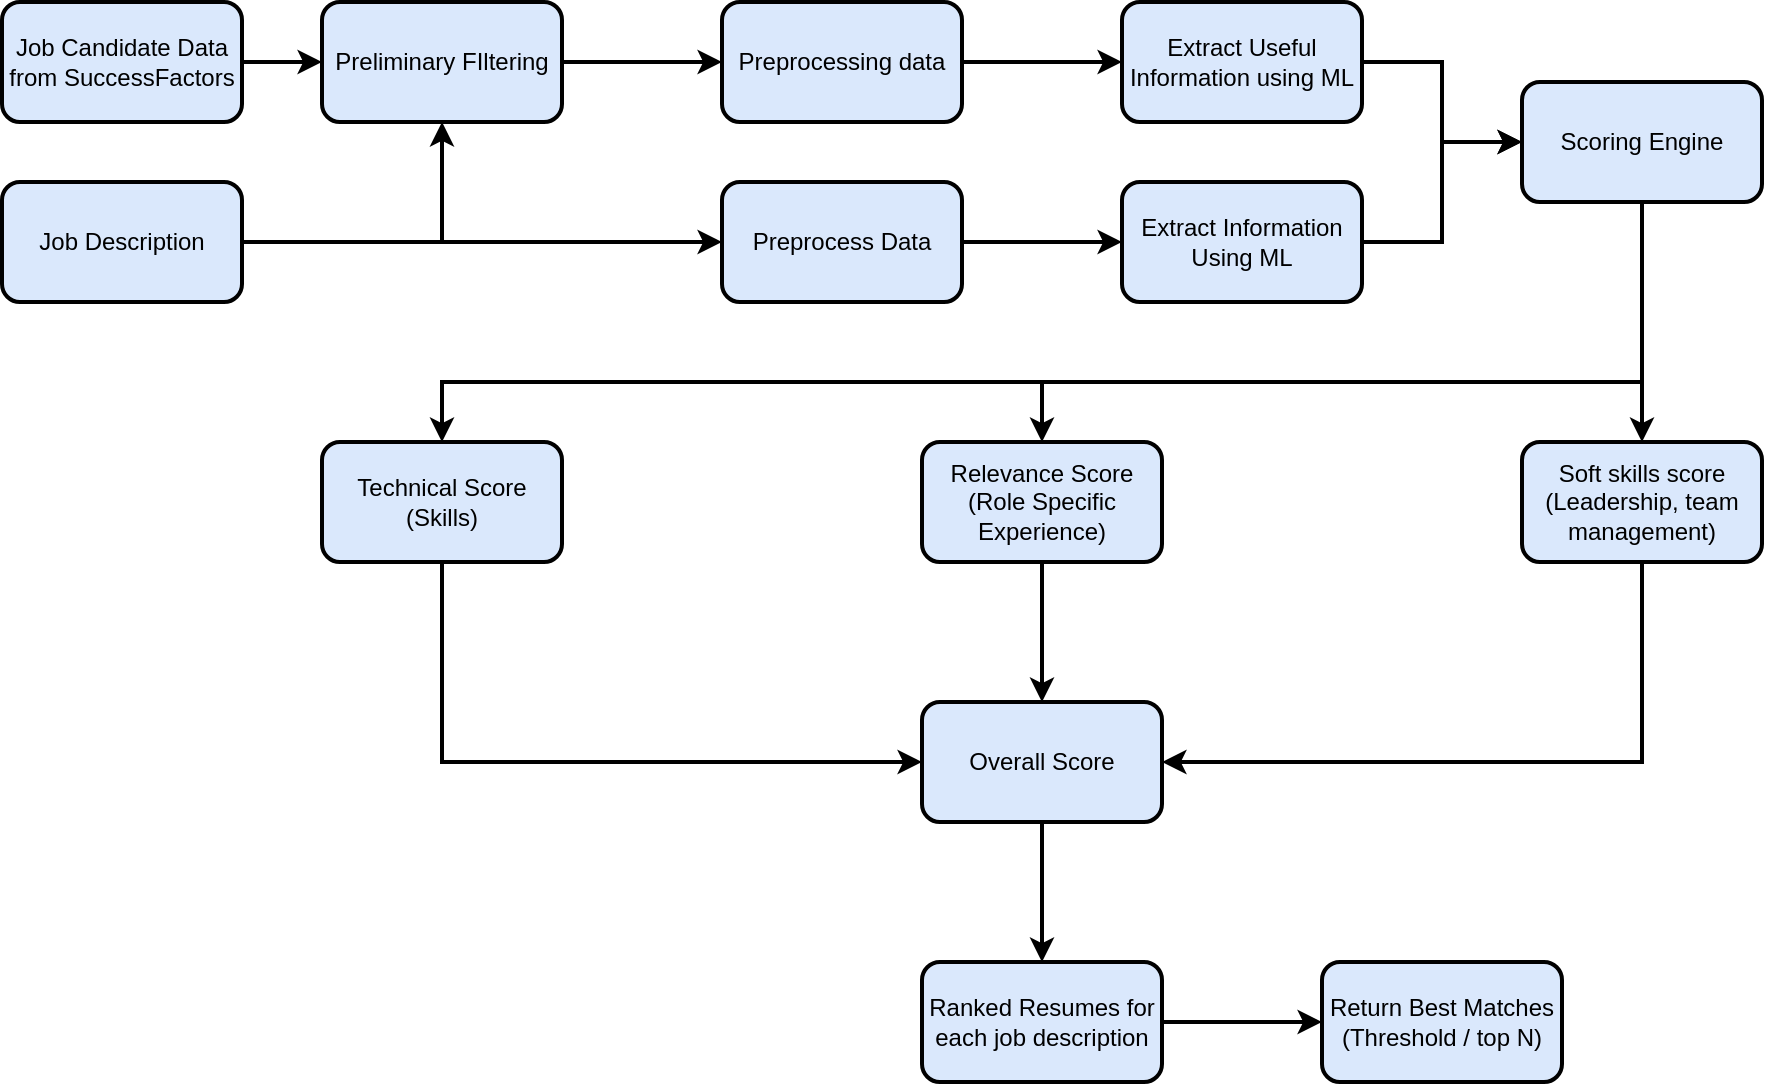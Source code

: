 <mxfile version="14.4.3" type="device"><diagram id="lnOO5z_GM4nIbJo83VT7" name="Page-1"><mxGraphModel dx="2036" dy="796" grid="1" gridSize="10" guides="1" tooltips="1" connect="1" arrows="1" fold="1" page="1" pageScale="1" pageWidth="850" pageHeight="1100" math="0" shadow="0"><root><mxCell id="0"/><mxCell id="1" parent="0"/><mxCell id="Vndsv8HNFcwhyWEVAsZS-29" value="" style="edgeStyle=orthogonalEdgeStyle;rounded=0;orthogonalLoop=1;jettySize=auto;html=1;strokeWidth=2;" parent="1" source="Vndsv8HNFcwhyWEVAsZS-1" target="Vndsv8HNFcwhyWEVAsZS-28" edge="1"><mxGeometry relative="1" as="geometry"/></mxCell><mxCell id="Vndsv8HNFcwhyWEVAsZS-1" value="Job Candidate Data from SuccessFactors" style="rounded=1;whiteSpace=wrap;html=1;fillColor=#dae8fc;strokeWidth=2;" parent="1" vertex="1"><mxGeometry x="-120" y="70" width="120" height="60" as="geometry"/></mxCell><mxCell id="Vndsv8HNFcwhyWEVAsZS-10" value="" style="edgeStyle=orthogonalEdgeStyle;rounded=0;orthogonalLoop=1;jettySize=auto;html=1;strokeWidth=2;" parent="1" source="Vndsv8HNFcwhyWEVAsZS-4" target="Vndsv8HNFcwhyWEVAsZS-9" edge="1"><mxGeometry relative="1" as="geometry"/></mxCell><mxCell id="Vndsv8HNFcwhyWEVAsZS-30" value="" style="edgeStyle=orthogonalEdgeStyle;rounded=0;orthogonalLoop=1;jettySize=auto;html=1;strokeWidth=2;" parent="1" source="Vndsv8HNFcwhyWEVAsZS-4" target="Vndsv8HNFcwhyWEVAsZS-28" edge="1"><mxGeometry relative="1" as="geometry"/></mxCell><mxCell id="Vndsv8HNFcwhyWEVAsZS-4" value="Job Description" style="rounded=1;whiteSpace=wrap;html=1;fillColor=#dae8fc;strokeWidth=2;" parent="1" vertex="1"><mxGeometry x="-120" y="160" width="120" height="60" as="geometry"/></mxCell><mxCell id="Vndsv8HNFcwhyWEVAsZS-8" value="" style="edgeStyle=orthogonalEdgeStyle;rounded=0;orthogonalLoop=1;jettySize=auto;html=1;strokeWidth=2;" parent="1" source="Vndsv8HNFcwhyWEVAsZS-5" target="Vndsv8HNFcwhyWEVAsZS-7" edge="1"><mxGeometry relative="1" as="geometry"/></mxCell><mxCell id="Vndsv8HNFcwhyWEVAsZS-5" value="Preprocessing data" style="rounded=1;whiteSpace=wrap;html=1;fillColor=#dae8fc;strokeWidth=2;" parent="1" vertex="1"><mxGeometry x="240" y="70" width="120" height="60" as="geometry"/></mxCell><mxCell id="Vndsv8HNFcwhyWEVAsZS-13" style="edgeStyle=orthogonalEdgeStyle;rounded=0;orthogonalLoop=1;jettySize=auto;html=1;strokeWidth=2;" parent="1" source="Vndsv8HNFcwhyWEVAsZS-7" target="Vndsv8HNFcwhyWEVAsZS-14" edge="1"><mxGeometry relative="1" as="geometry"><mxPoint x="650" y="100" as="targetPoint"/></mxGeometry></mxCell><mxCell id="Vndsv8HNFcwhyWEVAsZS-7" value="Extract Useful Information using ML" style="rounded=1;whiteSpace=wrap;html=1;fillColor=#dae8fc;strokeWidth=2;" parent="1" vertex="1"><mxGeometry x="440" y="70" width="120" height="60" as="geometry"/></mxCell><mxCell id="Vndsv8HNFcwhyWEVAsZS-12" value="" style="edgeStyle=orthogonalEdgeStyle;rounded=0;orthogonalLoop=1;jettySize=auto;html=1;strokeWidth=2;" parent="1" source="Vndsv8HNFcwhyWEVAsZS-9" target="Vndsv8HNFcwhyWEVAsZS-11" edge="1"><mxGeometry relative="1" as="geometry"/></mxCell><mxCell id="Vndsv8HNFcwhyWEVAsZS-9" value="Preprocess Data" style="rounded=1;whiteSpace=wrap;html=1;fillColor=#dae8fc;strokeWidth=2;" parent="1" vertex="1"><mxGeometry x="240" y="160" width="120" height="60" as="geometry"/></mxCell><mxCell id="Vndsv8HNFcwhyWEVAsZS-15" style="edgeStyle=orthogonalEdgeStyle;rounded=0;orthogonalLoop=1;jettySize=auto;html=1;strokeWidth=2;" parent="1" source="Vndsv8HNFcwhyWEVAsZS-11" target="Vndsv8HNFcwhyWEVAsZS-14" edge="1"><mxGeometry relative="1" as="geometry"/></mxCell><mxCell id="Vndsv8HNFcwhyWEVAsZS-11" value="Extract Information Using ML" style="rounded=1;whiteSpace=wrap;html=1;fillColor=#dae8fc;strokeWidth=2;" parent="1" vertex="1"><mxGeometry x="440" y="160" width="120" height="60" as="geometry"/></mxCell><mxCell id="Vndsv8HNFcwhyWEVAsZS-17" value="" style="edgeStyle=orthogonalEdgeStyle;rounded=0;orthogonalLoop=1;jettySize=auto;html=1;strokeWidth=2;" parent="1" source="Vndsv8HNFcwhyWEVAsZS-14" target="Vndsv8HNFcwhyWEVAsZS-16" edge="1"><mxGeometry relative="1" as="geometry"><Array as="points"><mxPoint x="700" y="260"/><mxPoint x="100" y="260"/></Array></mxGeometry></mxCell><mxCell id="Vndsv8HNFcwhyWEVAsZS-18" style="edgeStyle=orthogonalEdgeStyle;rounded=0;orthogonalLoop=1;jettySize=auto;html=1;strokeWidth=2;" parent="1" source="Vndsv8HNFcwhyWEVAsZS-14" target="Vndsv8HNFcwhyWEVAsZS-19" edge="1"><mxGeometry relative="1" as="geometry"><mxPoint x="350" y="320" as="targetPoint"/><Array as="points"><mxPoint x="700" y="260"/><mxPoint x="400" y="260"/></Array></mxGeometry></mxCell><mxCell id="Vndsv8HNFcwhyWEVAsZS-20" style="edgeStyle=orthogonalEdgeStyle;rounded=0;orthogonalLoop=1;jettySize=auto;html=1;strokeWidth=2;" parent="1" source="Vndsv8HNFcwhyWEVAsZS-14" target="Vndsv8HNFcwhyWEVAsZS-21" edge="1"><mxGeometry relative="1" as="geometry"><mxPoint x="520" y="290" as="targetPoint"/></mxGeometry></mxCell><mxCell id="Vndsv8HNFcwhyWEVAsZS-14" value="Scoring Engine" style="rounded=1;whiteSpace=wrap;html=1;fillColor=#dae8fc;strokeWidth=2;" parent="1" vertex="1"><mxGeometry x="640" y="110" width="120" height="60" as="geometry"/></mxCell><mxCell id="Vndsv8HNFcwhyWEVAsZS-23" style="edgeStyle=orthogonalEdgeStyle;rounded=0;orthogonalLoop=1;jettySize=auto;html=1;entryX=0;entryY=0.5;entryDx=0;entryDy=0;strokeWidth=2;" parent="1" source="Vndsv8HNFcwhyWEVAsZS-16" target="Vndsv8HNFcwhyWEVAsZS-22" edge="1"><mxGeometry relative="1" as="geometry"><Array as="points"><mxPoint x="100" y="450"/></Array></mxGeometry></mxCell><mxCell id="Vndsv8HNFcwhyWEVAsZS-16" value="Technical Score&lt;br&gt;(Skills)" style="rounded=1;whiteSpace=wrap;html=1;fillColor=#dae8fc;strokeWidth=2;" parent="1" vertex="1"><mxGeometry x="40" y="290" width="120" height="60" as="geometry"/></mxCell><mxCell id="Vndsv8HNFcwhyWEVAsZS-24" style="edgeStyle=orthogonalEdgeStyle;rounded=0;orthogonalLoop=1;jettySize=auto;html=1;entryX=0.5;entryY=0;entryDx=0;entryDy=0;strokeWidth=2;" parent="1" source="Vndsv8HNFcwhyWEVAsZS-19" target="Vndsv8HNFcwhyWEVAsZS-22" edge="1"><mxGeometry relative="1" as="geometry"/></mxCell><mxCell id="Vndsv8HNFcwhyWEVAsZS-19" value="Relevance Score&lt;br&gt;(Role Specific Experience)" style="rounded=1;whiteSpace=wrap;html=1;fillColor=#dae8fc;strokeWidth=2;" parent="1" vertex="1"><mxGeometry x="340" y="290" width="120" height="60" as="geometry"/></mxCell><mxCell id="Vndsv8HNFcwhyWEVAsZS-25" style="edgeStyle=orthogonalEdgeStyle;rounded=0;orthogonalLoop=1;jettySize=auto;html=1;entryX=1;entryY=0.5;entryDx=0;entryDy=0;strokeWidth=2;" parent="1" source="Vndsv8HNFcwhyWEVAsZS-21" target="Vndsv8HNFcwhyWEVAsZS-22" edge="1"><mxGeometry relative="1" as="geometry"><Array as="points"><mxPoint x="700" y="450"/></Array></mxGeometry></mxCell><mxCell id="Vndsv8HNFcwhyWEVAsZS-21" value="Soft skills score&lt;br&gt;(Leadership, team management)" style="rounded=1;whiteSpace=wrap;html=1;fillColor=#dae8fc;strokeWidth=2;" parent="1" vertex="1"><mxGeometry x="640" y="290" width="120" height="60" as="geometry"/></mxCell><mxCell id="Vndsv8HNFcwhyWEVAsZS-27" value="" style="edgeStyle=orthogonalEdgeStyle;rounded=0;orthogonalLoop=1;jettySize=auto;html=1;strokeWidth=2;" parent="1" source="Vndsv8HNFcwhyWEVAsZS-22" target="Vndsv8HNFcwhyWEVAsZS-26" edge="1"><mxGeometry relative="1" as="geometry"/></mxCell><mxCell id="Vndsv8HNFcwhyWEVAsZS-22" value="Overall Score" style="rounded=1;whiteSpace=wrap;html=1;fillColor=#dae8fc;strokeWidth=2;" parent="1" vertex="1"><mxGeometry x="340" y="420" width="120" height="60" as="geometry"/></mxCell><mxCell id="Vndsv8HNFcwhyWEVAsZS-34" value="" style="edgeStyle=orthogonalEdgeStyle;rounded=0;orthogonalLoop=1;jettySize=auto;html=1;strokeWidth=2;" parent="1" source="Vndsv8HNFcwhyWEVAsZS-26" target="Vndsv8HNFcwhyWEVAsZS-33" edge="1"><mxGeometry relative="1" as="geometry"/></mxCell><mxCell id="Vndsv8HNFcwhyWEVAsZS-26" value="Ranked Resumes for each job description" style="rounded=1;whiteSpace=wrap;html=1;fillColor=#dae8fc;strokeWidth=2;" parent="1" vertex="1"><mxGeometry x="340" y="550" width="120" height="60" as="geometry"/></mxCell><mxCell id="Vndsv8HNFcwhyWEVAsZS-31" style="edgeStyle=orthogonalEdgeStyle;rounded=0;orthogonalLoop=1;jettySize=auto;html=1;entryX=0;entryY=0.5;entryDx=0;entryDy=0;strokeWidth=2;" parent="1" source="Vndsv8HNFcwhyWEVAsZS-28" target="Vndsv8HNFcwhyWEVAsZS-5" edge="1"><mxGeometry relative="1" as="geometry"/></mxCell><mxCell id="Vndsv8HNFcwhyWEVAsZS-28" value="Preliminary FIltering" style="rounded=1;whiteSpace=wrap;html=1;fillColor=#dae8fc;strokeWidth=2;" parent="1" vertex="1"><mxGeometry x="40" y="70" width="120" height="60" as="geometry"/></mxCell><mxCell id="Vndsv8HNFcwhyWEVAsZS-33" value="Return Best Matches&lt;br&gt;(Threshold / top N)" style="rounded=1;whiteSpace=wrap;html=1;fillColor=#dae8fc;strokeWidth=2;" parent="1" vertex="1"><mxGeometry x="540" y="550" width="120" height="60" as="geometry"/></mxCell></root></mxGraphModel></diagram></mxfile>